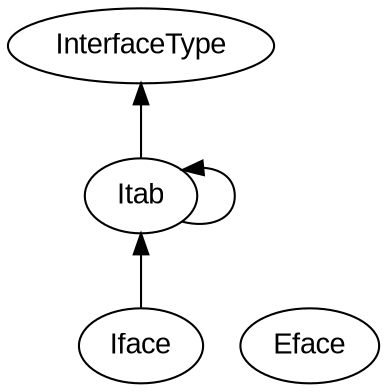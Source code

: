 digraph {
	rankdir=BT;
	node [fontname=Arial,shape=ellipse];
	Itab -> InterfaceType;
	Iface -> Itab;
	Itab -> Itab;
	Eface;
}
